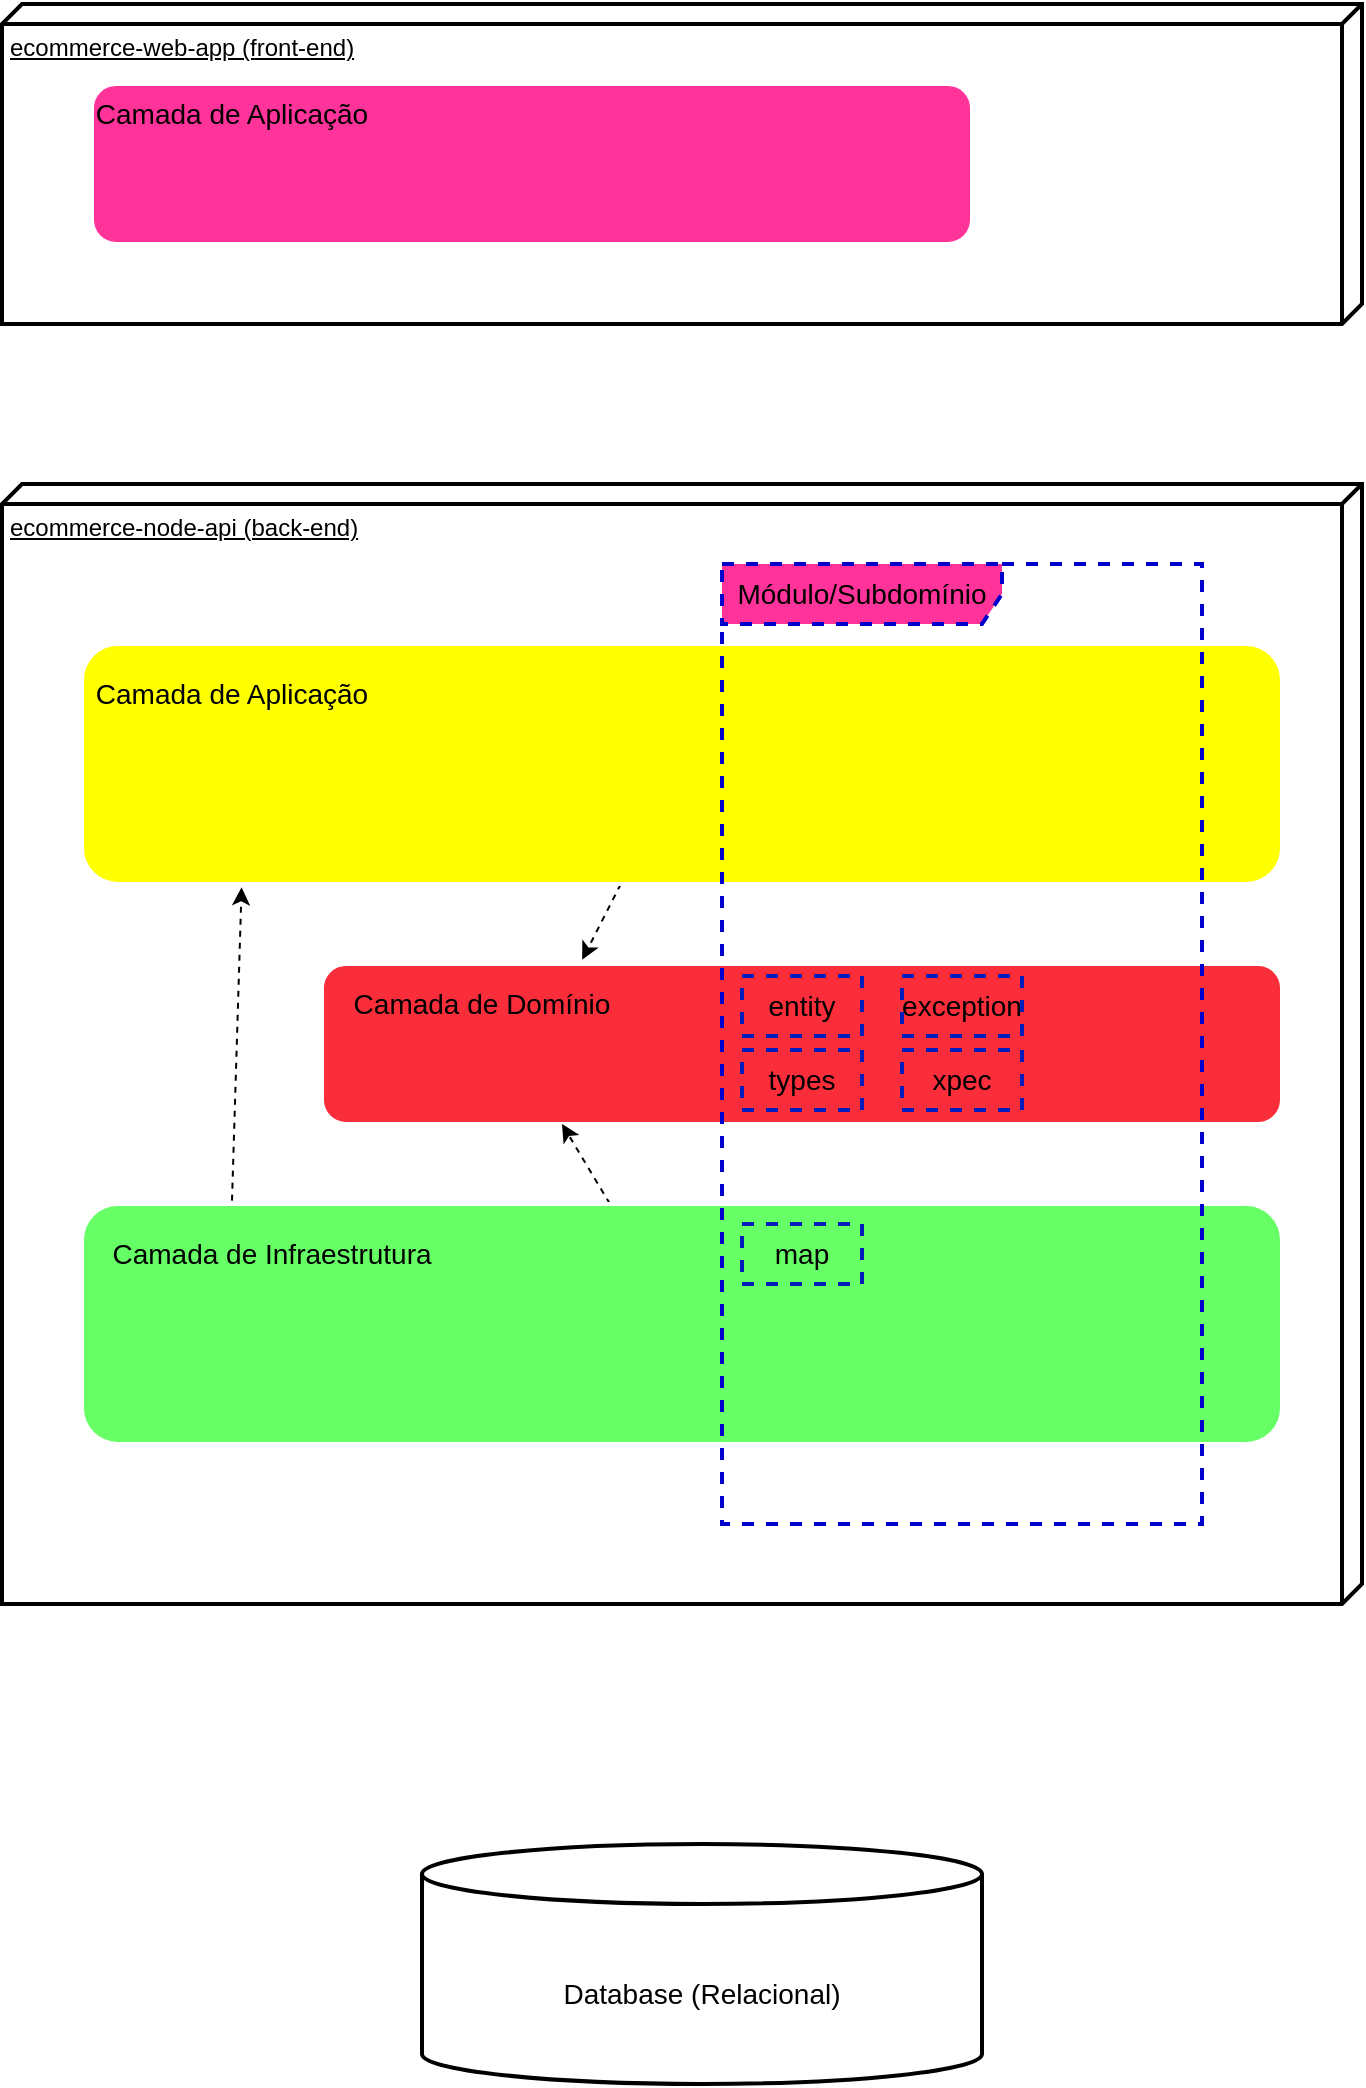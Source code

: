<mxfile>
    <diagram id="9TPBu3UZcclgOXKEm6nQ" name="Arquitetura em Camadas">
        <mxGraphModel dx="871" dy="619" grid="1" gridSize="10" guides="1" tooltips="1" connect="1" arrows="1" fold="1" page="1" pageScale="1" pageWidth="850" pageHeight="1100" math="0" shadow="0">
            <root>
                <mxCell id="0"/>
                <mxCell id="1" parent="0"/>
                <mxCell id="2" value="ecommerce-web-app (front-end)" style="verticalAlign=top;align=left;spacingTop=8;spacingLeft=2;spacingRight=12;shape=cube;size=10;direction=south;fontStyle=4;html=1;strokeWidth=2;" vertex="1" parent="1">
                    <mxGeometry x="160" y="40" width="680" height="160" as="geometry"/>
                </mxCell>
                <mxCell id="3" value="ecommerce-node-api (back-end)" style="verticalAlign=top;align=left;spacingTop=8;spacingLeft=2;spacingRight=12;shape=cube;size=10;direction=south;fontStyle=4;html=1;strokeWidth=2;" vertex="1" parent="1">
                    <mxGeometry x="160" y="280" width="680" height="560" as="geometry"/>
                </mxCell>
                <mxCell id="4" value="" style="shape=cylinder3;whiteSpace=wrap;html=1;boundedLbl=1;backgroundOutline=1;size=15;strokeWidth=2;" vertex="1" parent="1">
                    <mxGeometry x="370" y="960" width="280" height="120" as="geometry"/>
                </mxCell>
                <mxCell id="7" value="&lt;font style=&quot;font-size: 14px;&quot;&gt;Database (Relacional)&lt;/font&gt;" style="text;html=1;strokeColor=none;fillColor=none;align=center;verticalAlign=middle;whiteSpace=wrap;rounded=0;strokeWidth=2;" vertex="1" parent="1">
                    <mxGeometry x="370" y="990" width="280" height="90" as="geometry"/>
                </mxCell>
                <mxCell id="8" value="" style="rounded=1;whiteSpace=wrap;html=1;strokeWidth=2;fontSize=14;fillColor=#FA2D3A;fontColor=#ffffff;strokeColor=#FFFFFF;" vertex="1" parent="1">
                    <mxGeometry x="320" y="520" width="480" height="80" as="geometry"/>
                </mxCell>
                <mxCell id="9" value="&lt;font color=&quot;#000000&quot;&gt;Camada de Domínio&lt;/font&gt;" style="text;html=1;align=center;verticalAlign=middle;whiteSpace=wrap;rounded=0;strokeWidth=2;fontSize=14;" vertex="1" parent="1">
                    <mxGeometry x="330" y="525" width="140" height="30" as="geometry"/>
                </mxCell>
                <mxCell id="19" style="edgeStyle=none;html=1;fontSize=14;fontColor=#000000;entryX=0.271;entryY=-0.026;entryDx=0;entryDy=0;endArrow=classic;endFill=1;dashed=1;entryPerimeter=0;" edge="1" parent="1" source="10" target="8">
                    <mxGeometry relative="1" as="geometry"/>
                </mxCell>
                <mxCell id="10" value="" style="rounded=1;whiteSpace=wrap;html=1;strokeWidth=2;fontSize=14;fillColor=#FFFF00;fontColor=#ffffff;strokeColor=#FFFFFF;" vertex="1" parent="1">
                    <mxGeometry x="200" y="360" width="600" height="120" as="geometry"/>
                </mxCell>
                <mxCell id="11" value="&lt;font color=&quot;#000000&quot;&gt;Camada de Aplicação&lt;/font&gt;" style="text;html=1;align=center;verticalAlign=middle;whiteSpace=wrap;rounded=0;strokeWidth=2;fontSize=14;" vertex="1" parent="1">
                    <mxGeometry x="205" y="370" width="140" height="30" as="geometry"/>
                </mxCell>
                <mxCell id="20" style="edgeStyle=none;html=1;entryX=0.25;entryY=1;entryDx=0;entryDy=0;dashed=1;fontSize=14;fontColor=#000000;endArrow=classic;endFill=1;" edge="1" parent="1" source="14" target="8">
                    <mxGeometry relative="1" as="geometry"/>
                </mxCell>
                <mxCell id="22" style="edgeStyle=none;html=1;dashed=1;fontSize=14;fontColor=#000000;endArrow=classic;endFill=1;exitX=0.125;exitY=-0.014;exitDx=0;exitDy=0;exitPerimeter=0;entryX=0.133;entryY=1.014;entryDx=0;entryDy=0;entryPerimeter=0;" edge="1" parent="1" source="14" target="10">
                    <mxGeometry relative="1" as="geometry">
                        <mxPoint x="280" y="490" as="targetPoint"/>
                    </mxGeometry>
                </mxCell>
                <mxCell id="14" value="" style="rounded=1;whiteSpace=wrap;html=1;strokeWidth=2;fontSize=14;fillColor=#66FF66;fontColor=#ffffff;strokeColor=#FFFFFF;" vertex="1" parent="1">
                    <mxGeometry x="200" y="640" width="600" height="120" as="geometry"/>
                </mxCell>
                <mxCell id="15" value="&lt;font color=&quot;#000000&quot;&gt;Camada de Infraestrutura&lt;/font&gt;" style="text;html=1;align=center;verticalAlign=middle;whiteSpace=wrap;rounded=0;strokeWidth=2;fontSize=14;" vertex="1" parent="1">
                    <mxGeometry x="205" y="650" width="180" height="30" as="geometry"/>
                </mxCell>
                <mxCell id="16" value="" style="rounded=1;whiteSpace=wrap;html=1;strokeWidth=2;fontSize=14;fillColor=#FF3399;fontColor=#ffffff;strokeColor=#FFFFFF;" vertex="1" parent="1">
                    <mxGeometry x="205" y="80" width="440" height="80" as="geometry"/>
                </mxCell>
                <mxCell id="17" value="&lt;font color=&quot;#000000&quot;&gt;Camada de Aplicação&lt;/font&gt;" style="text;html=1;align=center;verticalAlign=middle;whiteSpace=wrap;rounded=0;strokeWidth=2;fontSize=14;" vertex="1" parent="1">
                    <mxGeometry x="205" y="80" width="140" height="30" as="geometry"/>
                </mxCell>
                <mxCell id="23" value="Módulo/Subdomínio" style="shape=umlFrame;whiteSpace=wrap;html=1;strokeColor=#0000CC;strokeWidth=2;fontSize=14;fontColor=#000000;fillColor=#FF3399;gradientColor=none;dashed=1;width=140;height=30;" vertex="1" parent="1">
                    <mxGeometry x="520" y="320" width="240" height="480" as="geometry"/>
                </mxCell>
                <mxCell id="24" value="&lt;font color=&quot;#000000&quot;&gt;entity&lt;/font&gt;" style="text;html=1;strokeColor=#001DBC;fillColor=none;align=center;verticalAlign=middle;whiteSpace=wrap;rounded=0;dashed=1;strokeWidth=2;fontSize=14;fontColor=#ffffff;" vertex="1" parent="1">
                    <mxGeometry x="530" y="526" width="60" height="30" as="geometry"/>
                </mxCell>
                <mxCell id="25" value="&lt;font color=&quot;#000000&quot;&gt;exception&lt;/font&gt;" style="text;html=1;strokeColor=#001DBC;fillColor=none;align=center;verticalAlign=middle;whiteSpace=wrap;rounded=0;dashed=1;strokeWidth=2;fontSize=14;fontColor=#ffffff;" vertex="1" parent="1">
                    <mxGeometry x="610" y="526" width="60" height="30" as="geometry"/>
                </mxCell>
                <mxCell id="26" value="&lt;font color=&quot;#000000&quot;&gt;types&lt;/font&gt;" style="text;html=1;strokeColor=#001DBC;fillColor=none;align=center;verticalAlign=middle;whiteSpace=wrap;rounded=0;dashed=1;strokeWidth=2;fontSize=14;fontColor=#ffffff;" vertex="1" parent="1">
                    <mxGeometry x="530" y="563" width="60" height="30" as="geometry"/>
                </mxCell>
                <mxCell id="27" value="&lt;font color=&quot;#000000&quot;&gt;xpec&lt;/font&gt;" style="text;html=1;strokeColor=#001DBC;fillColor=none;align=center;verticalAlign=middle;whiteSpace=wrap;rounded=0;dashed=1;strokeWidth=2;fontSize=14;fontColor=#ffffff;" vertex="1" parent="1">
                    <mxGeometry x="610" y="563" width="60" height="30" as="geometry"/>
                </mxCell>
                <mxCell id="28" value="&lt;font color=&quot;#000000&quot;&gt;map&lt;/font&gt;" style="text;html=1;strokeColor=#001DBC;fillColor=none;align=center;verticalAlign=middle;whiteSpace=wrap;rounded=0;dashed=1;strokeWidth=2;fontSize=14;fontColor=#ffffff;" vertex="1" parent="1">
                    <mxGeometry x="530" y="650" width="60" height="30" as="geometry"/>
                </mxCell>
            </root>
        </mxGraphModel>
    </diagram>
</mxfile>